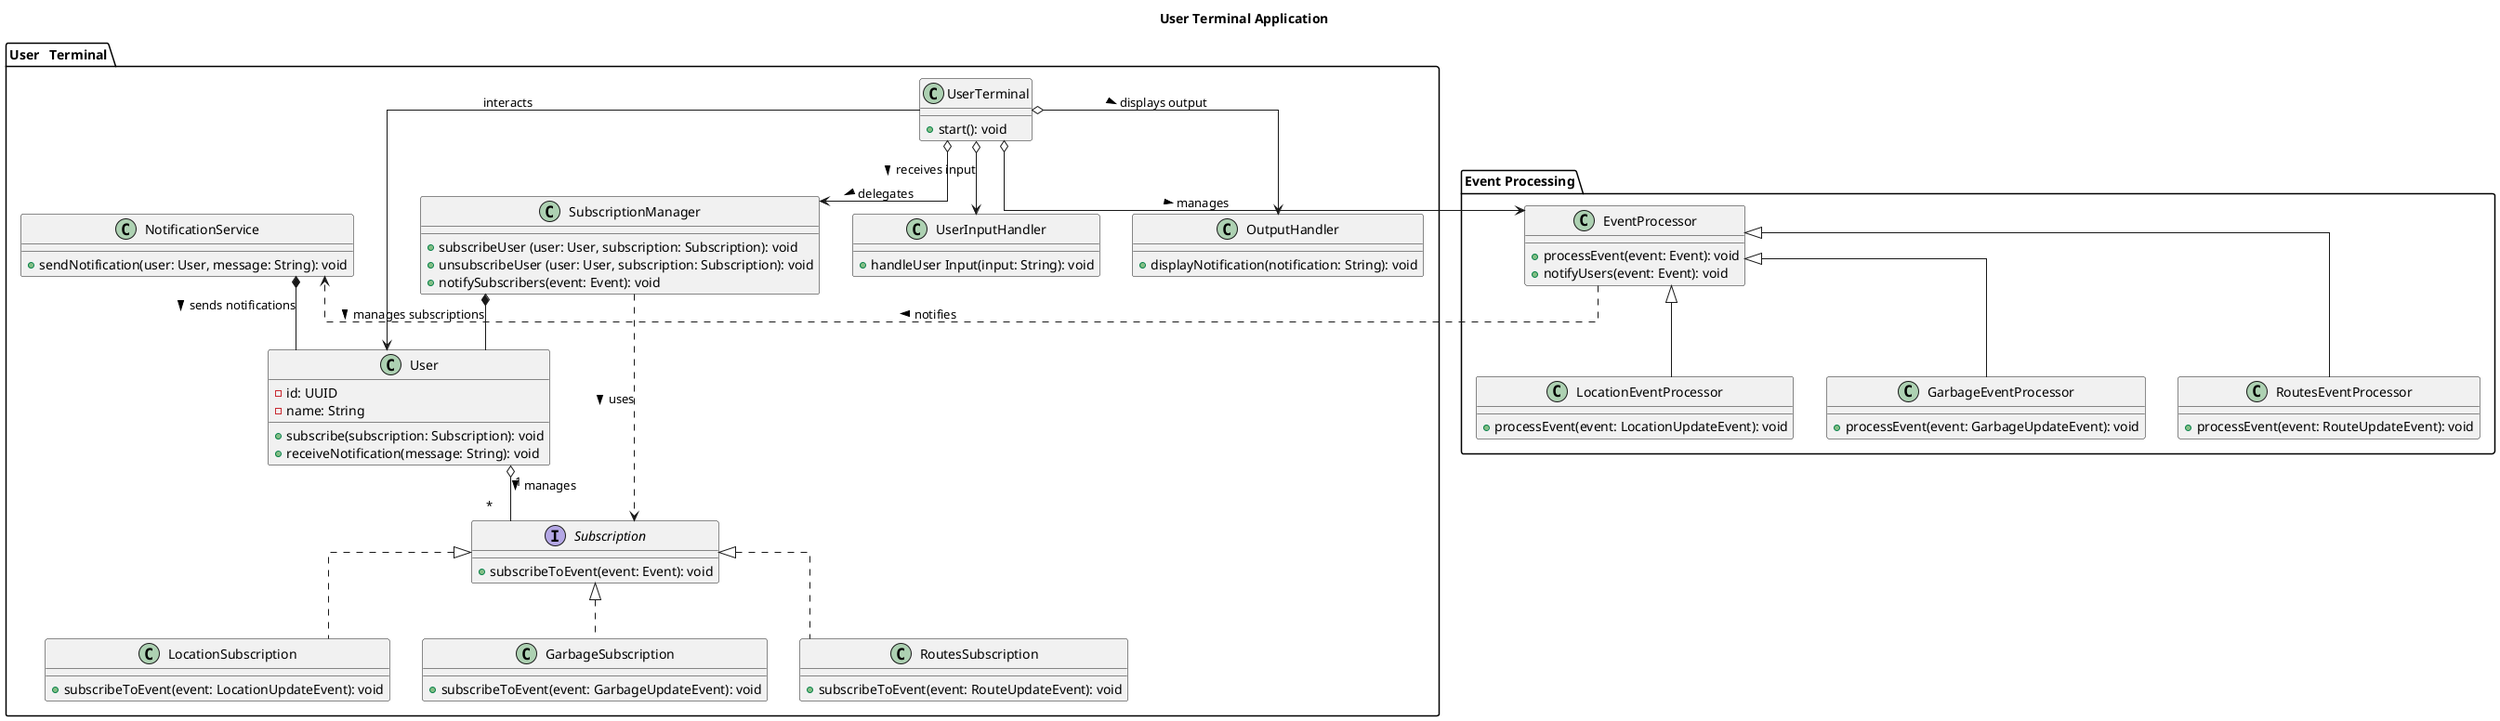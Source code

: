 @startuml UserTerminalApplication

skinparam linetype ortho
title User Terminal Application

package "User   Terminal" {
    class UserTerminal {
        +start(): void
    }

    class User {
        - id: UUID
        - name: String
        + subscribe(subscription: Subscription): void
        + receiveNotification(message: String): void
    }

    interface Subscription {
        + subscribeToEvent(event: Event): void
    }

    class LocationSubscription implements Subscription {
        + subscribeToEvent(event: LocationUpdateEvent): void
    }

    class GarbageSubscription implements Subscription {
        + subscribeToEvent(event: GarbageUpdateEvent): void
    }

    class RoutesSubscription implements Subscription {
        + subscribeToEvent(event: RouteUpdateEvent): void
    }

    class SubscriptionManager {
        + subscribeUser (user: User, subscription: Subscription): void
        + unsubscribeUser (user: User, subscription: Subscription): void
        + notifySubscribers(event: Event): void
    }

    class NotificationService {
        + sendNotification(user: User, message: String): void
    }

    class UserInputHandler {
        + handleUser Input(input: String): void
    }

    class OutputHandler {
        + displayNotification(notification: String): void
    }
}

package "Event Processing" {
    class EventProcessor {
        + processEvent(event: Event): void
        + notifyUsers(event: Event): void
    }

    class LocationEventProcessor extends EventProcessor {
        + processEvent(event: LocationUpdateEvent): void
    }

    class GarbageEventProcessor extends EventProcessor {
        + processEvent(event: GarbageUpdateEvent): void
    }

    class RoutesEventProcessor extends EventProcessor {
        + processEvent(event: RouteUpdateEvent): void
    }
}

UserTerminal --> User : interacts
User   "1" o-- "*" Subscription : manages >
UserTerminal o--> SubscriptionManager : delegates >
UserTerminal o--> UserInputHandler : receives input >
UserTerminal o--> OutputHandler : displays output >

SubscriptionManager *-- User : manages subscriptions >
SubscriptionManager ..> Subscription : uses >

UserTerminal o--> EventProcessor : manages >


NotificationService *-- User : sends notifications >
EventProcessor ..> NotificationService : notifies >

@enduml